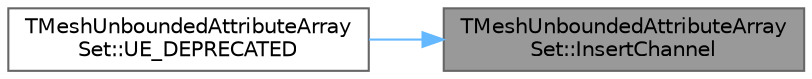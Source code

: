 digraph "TMeshUnboundedAttributeArraySet::InsertChannel"
{
 // INTERACTIVE_SVG=YES
 // LATEX_PDF_SIZE
  bgcolor="transparent";
  edge [fontname=Helvetica,fontsize=10,labelfontname=Helvetica,labelfontsize=10];
  node [fontname=Helvetica,fontsize=10,shape=box,height=0.2,width=0.4];
  rankdir="RL";
  Node1 [id="Node000001",label="TMeshUnboundedAttributeArray\lSet::InsertChannel",height=0.2,width=0.4,color="gray40", fillcolor="grey60", style="filled", fontcolor="black",tooltip="Insert a new attribute channel."];
  Node1 -> Node2 [id="edge1_Node000001_Node000002",dir="back",color="steelblue1",style="solid",tooltip=" "];
  Node2 [id="Node000002",label="TMeshUnboundedAttributeArray\lSet::UE_DEPRECATED",height=0.2,width=0.4,color="grey40", fillcolor="white", style="filled",URL="$d1/d24/classTMeshUnboundedAttributeArraySet.html#ae6e47c4ace3f3e5268ac52ff808527d8",tooltip=" "];
}
